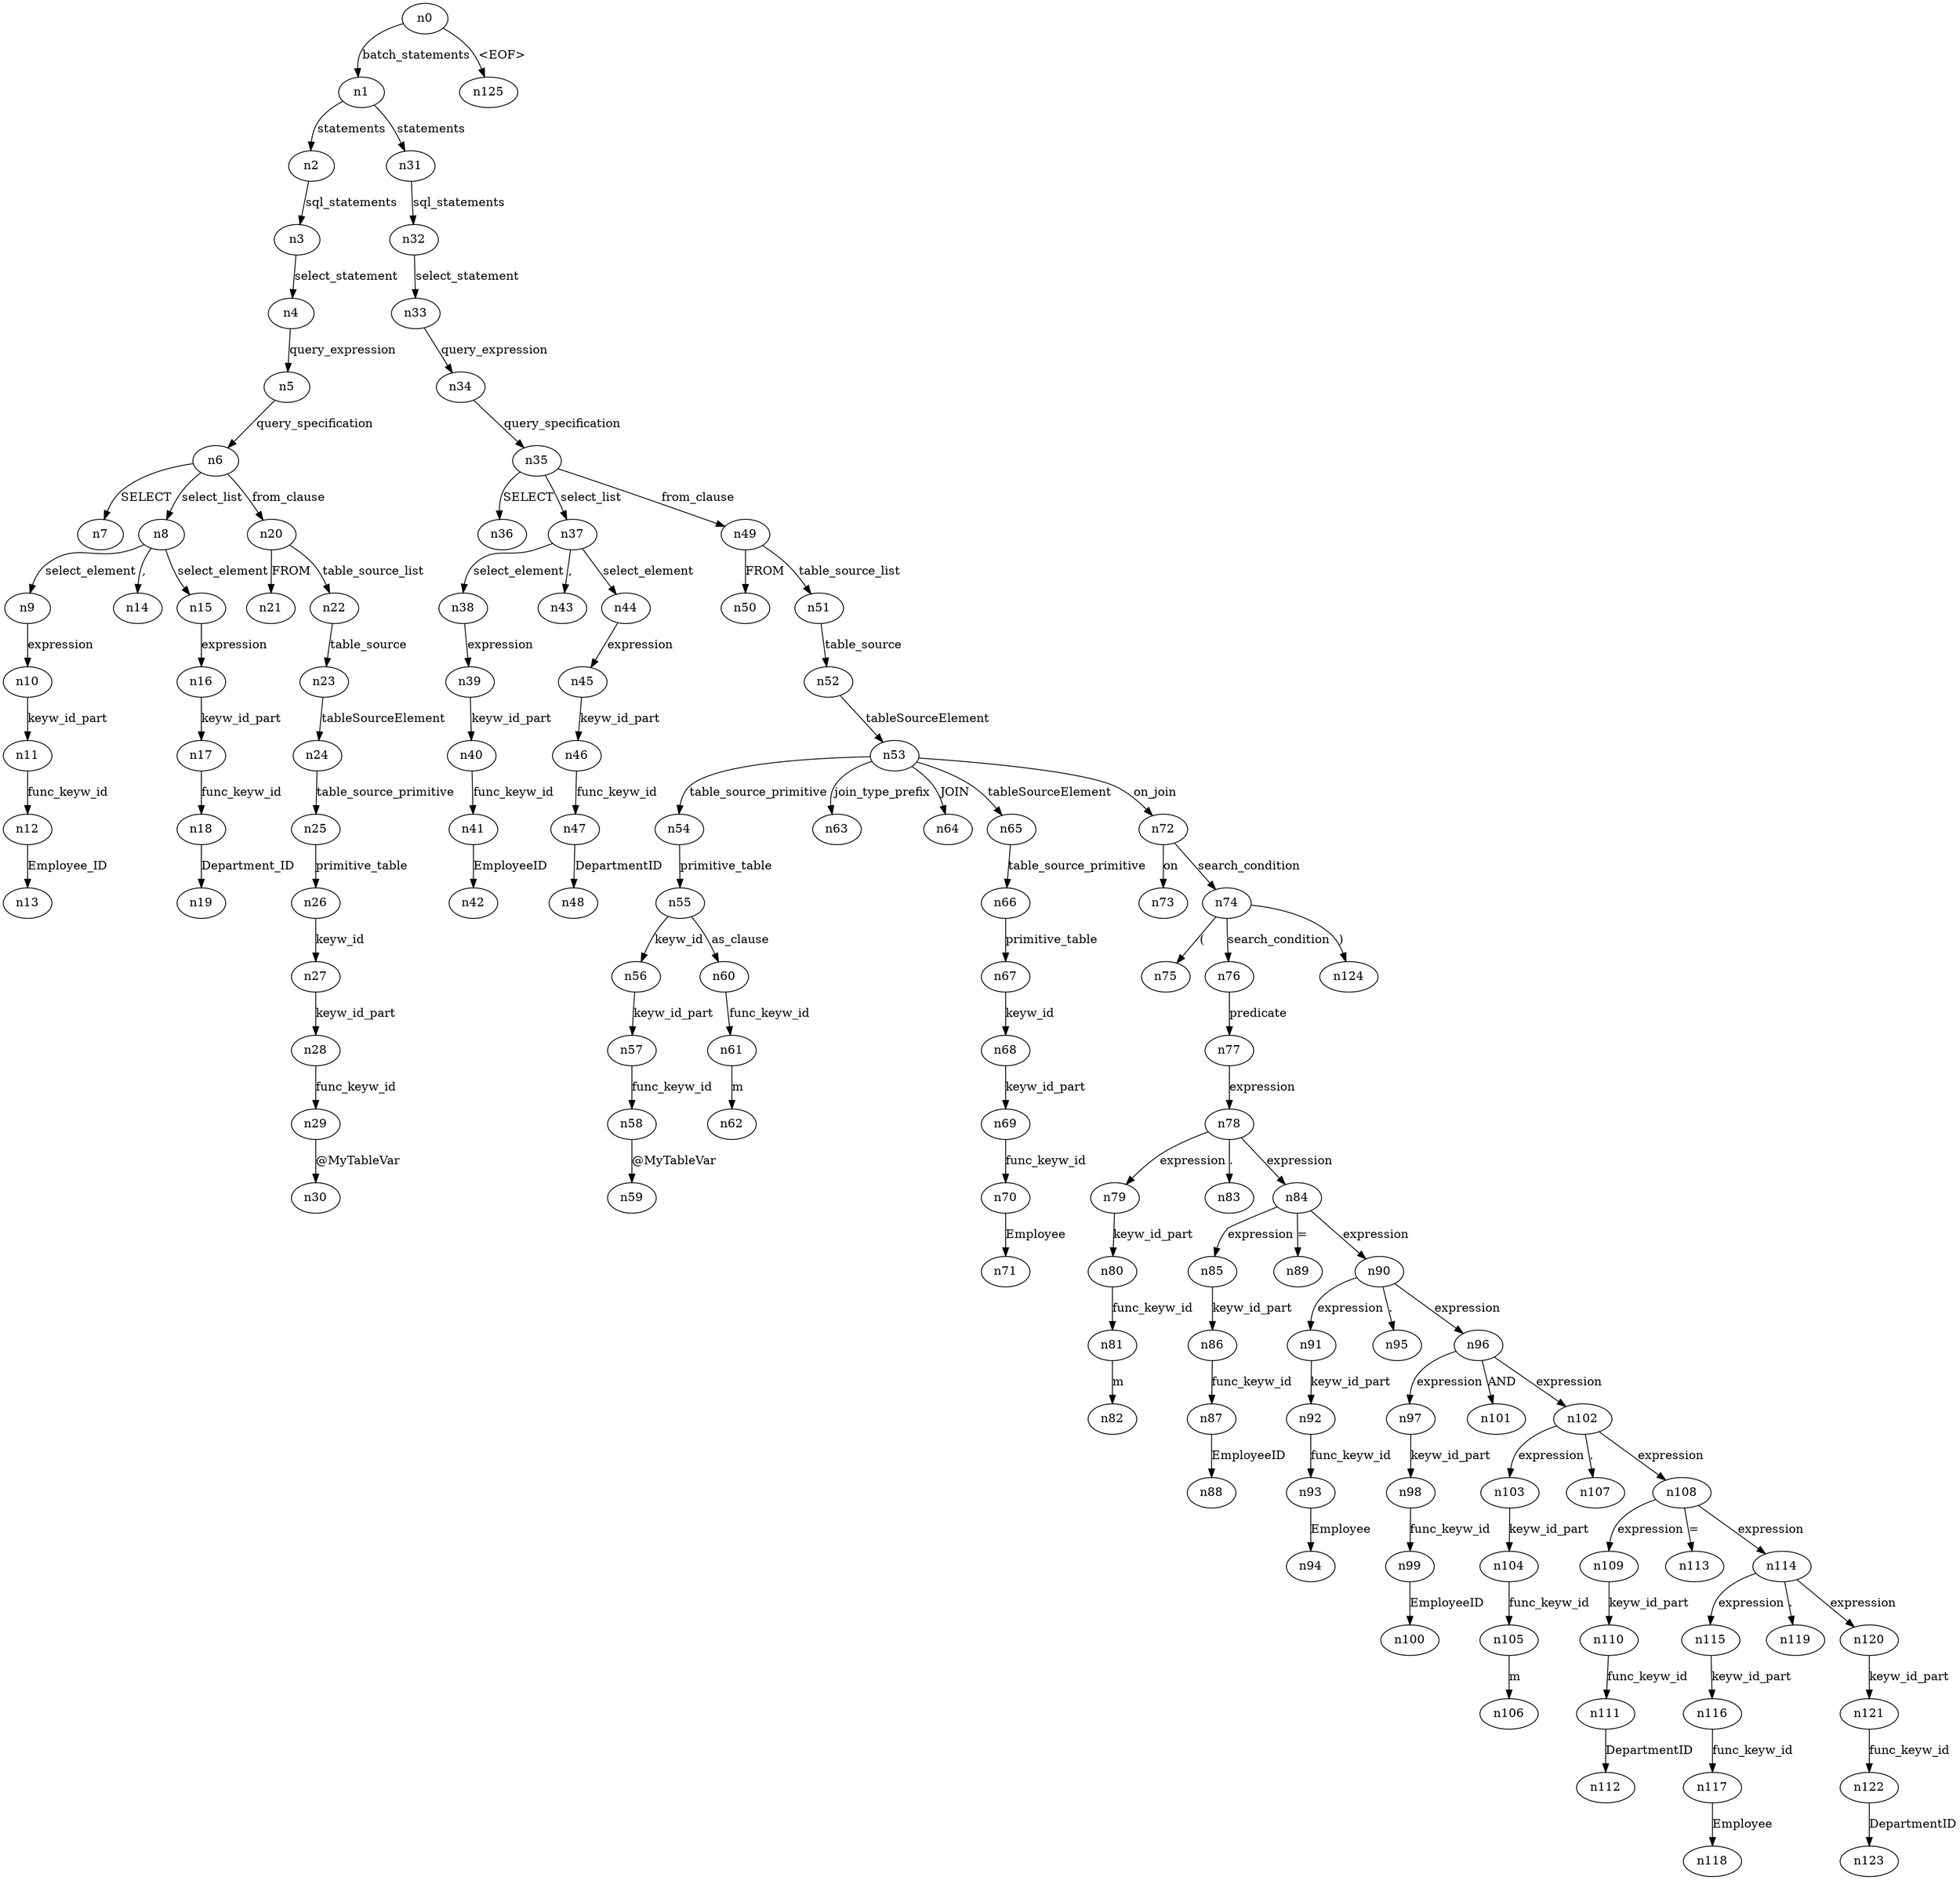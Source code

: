 digraph ParseTree {
  n0 -> n1 [label="batch_statements"];
  n1 -> n2 [label="statements"];
  n2 -> n3 [label="sql_statements"];
  n3 -> n4 [label="select_statement"];
  n4 -> n5 [label="query_expression"];
  n5 -> n6 [label="query_specification"];
  n6 -> n7 [label="SELECT"];
  n6 -> n8 [label="select_list"];
  n8 -> n9 [label="select_element"];
  n9 -> n10 [label="expression"];
  n10 -> n11 [label="keyw_id_part"];
  n11 -> n12 [label="func_keyw_id"];
  n12 -> n13 [label="Employee_ID"];
  n8 -> n14 [label=","];
  n8 -> n15 [label="select_element"];
  n15 -> n16 [label="expression"];
  n16 -> n17 [label="keyw_id_part"];
  n17 -> n18 [label="func_keyw_id"];
  n18 -> n19 [label="Department_ID"];
  n6 -> n20 [label="from_clause"];
  n20 -> n21 [label="FROM"];
  n20 -> n22 [label="table_source_list"];
  n22 -> n23 [label="table_source"];
  n23 -> n24 [label="tableSourceElement"];
  n24 -> n25 [label="table_source_primitive"];
  n25 -> n26 [label="primitive_table"];
  n26 -> n27 [label="keyw_id"];
  n27 -> n28 [label="keyw_id_part"];
  n28 -> n29 [label="func_keyw_id"];
  n29 -> n30 [label="@MyTableVar"];
  n1 -> n31 [label="statements"];
  n31 -> n32 [label="sql_statements"];
  n32 -> n33 [label="select_statement"];
  n33 -> n34 [label="query_expression"];
  n34 -> n35 [label="query_specification"];
  n35 -> n36 [label="SELECT"];
  n35 -> n37 [label="select_list"];
  n37 -> n38 [label="select_element"];
  n38 -> n39 [label="expression"];
  n39 -> n40 [label="keyw_id_part"];
  n40 -> n41 [label="func_keyw_id"];
  n41 -> n42 [label="EmployeeID"];
  n37 -> n43 [label=","];
  n37 -> n44 [label="select_element"];
  n44 -> n45 [label="expression"];
  n45 -> n46 [label="keyw_id_part"];
  n46 -> n47 [label="func_keyw_id"];
  n47 -> n48 [label="DepartmentID"];
  n35 -> n49 [label="from_clause"];
  n49 -> n50 [label="FROM"];
  n49 -> n51 [label="table_source_list"];
  n51 -> n52 [label="table_source"];
  n52 -> n53 [label="tableSourceElement"];
  n53 -> n54 [label="table_source_primitive"];
  n54 -> n55 [label="primitive_table"];
  n55 -> n56 [label="keyw_id"];
  n56 -> n57 [label="keyw_id_part"];
  n57 -> n58 [label="func_keyw_id"];
  n58 -> n59 [label="@MyTableVar"];
  n55 -> n60 [label="as_clause"];
  n60 -> n61 [label="func_keyw_id"];
  n61 -> n62 [label="m"];
  n53 -> n63 [label="join_type_prefix"];
  n53 -> n64 [label="JOIN"];
  n53 -> n65 [label="tableSourceElement"];
  n65 -> n66 [label="table_source_primitive"];
  n66 -> n67 [label="primitive_table"];
  n67 -> n68 [label="keyw_id"];
  n68 -> n69 [label="keyw_id_part"];
  n69 -> n70 [label="func_keyw_id"];
  n70 -> n71 [label="Employee"];
  n53 -> n72 [label="on_join"];
  n72 -> n73 [label="on"];
  n72 -> n74 [label="search_condition"];
  n74 -> n75 [label="("];
  n74 -> n76 [label="search_condition"];
  n76 -> n77 [label="predicate"];
  n77 -> n78 [label="expression"];
  n78 -> n79 [label="expression"];
  n79 -> n80 [label="keyw_id_part"];
  n80 -> n81 [label="func_keyw_id"];
  n81 -> n82 [label="m"];
  n78 -> n83 [label="."];
  n78 -> n84 [label="expression"];
  n84 -> n85 [label="expression"];
  n85 -> n86 [label="keyw_id_part"];
  n86 -> n87 [label="func_keyw_id"];
  n87 -> n88 [label="EmployeeID"];
  n84 -> n89 [label="="];
  n84 -> n90 [label="expression"];
  n90 -> n91 [label="expression"];
  n91 -> n92 [label="keyw_id_part"];
  n92 -> n93 [label="func_keyw_id"];
  n93 -> n94 [label="Employee"];
  n90 -> n95 [label="."];
  n90 -> n96 [label="expression"];
  n96 -> n97 [label="expression"];
  n97 -> n98 [label="keyw_id_part"];
  n98 -> n99 [label="func_keyw_id"];
  n99 -> n100 [label="EmployeeID"];
  n96 -> n101 [label="AND"];
  n96 -> n102 [label="expression"];
  n102 -> n103 [label="expression"];
  n103 -> n104 [label="keyw_id_part"];
  n104 -> n105 [label="func_keyw_id"];
  n105 -> n106 [label="m"];
  n102 -> n107 [label="."];
  n102 -> n108 [label="expression"];
  n108 -> n109 [label="expression"];
  n109 -> n110 [label="keyw_id_part"];
  n110 -> n111 [label="func_keyw_id"];
  n111 -> n112 [label="DepartmentID"];
  n108 -> n113 [label="="];
  n108 -> n114 [label="expression"];
  n114 -> n115 [label="expression"];
  n115 -> n116 [label="keyw_id_part"];
  n116 -> n117 [label="func_keyw_id"];
  n117 -> n118 [label="Employee"];
  n114 -> n119 [label="."];
  n114 -> n120 [label="expression"];
  n120 -> n121 [label="keyw_id_part"];
  n121 -> n122 [label="func_keyw_id"];
  n122 -> n123 [label="DepartmentID"];
  n74 -> n124 [label=")"];
  n0 -> n125 [label="<EOF>"];
}